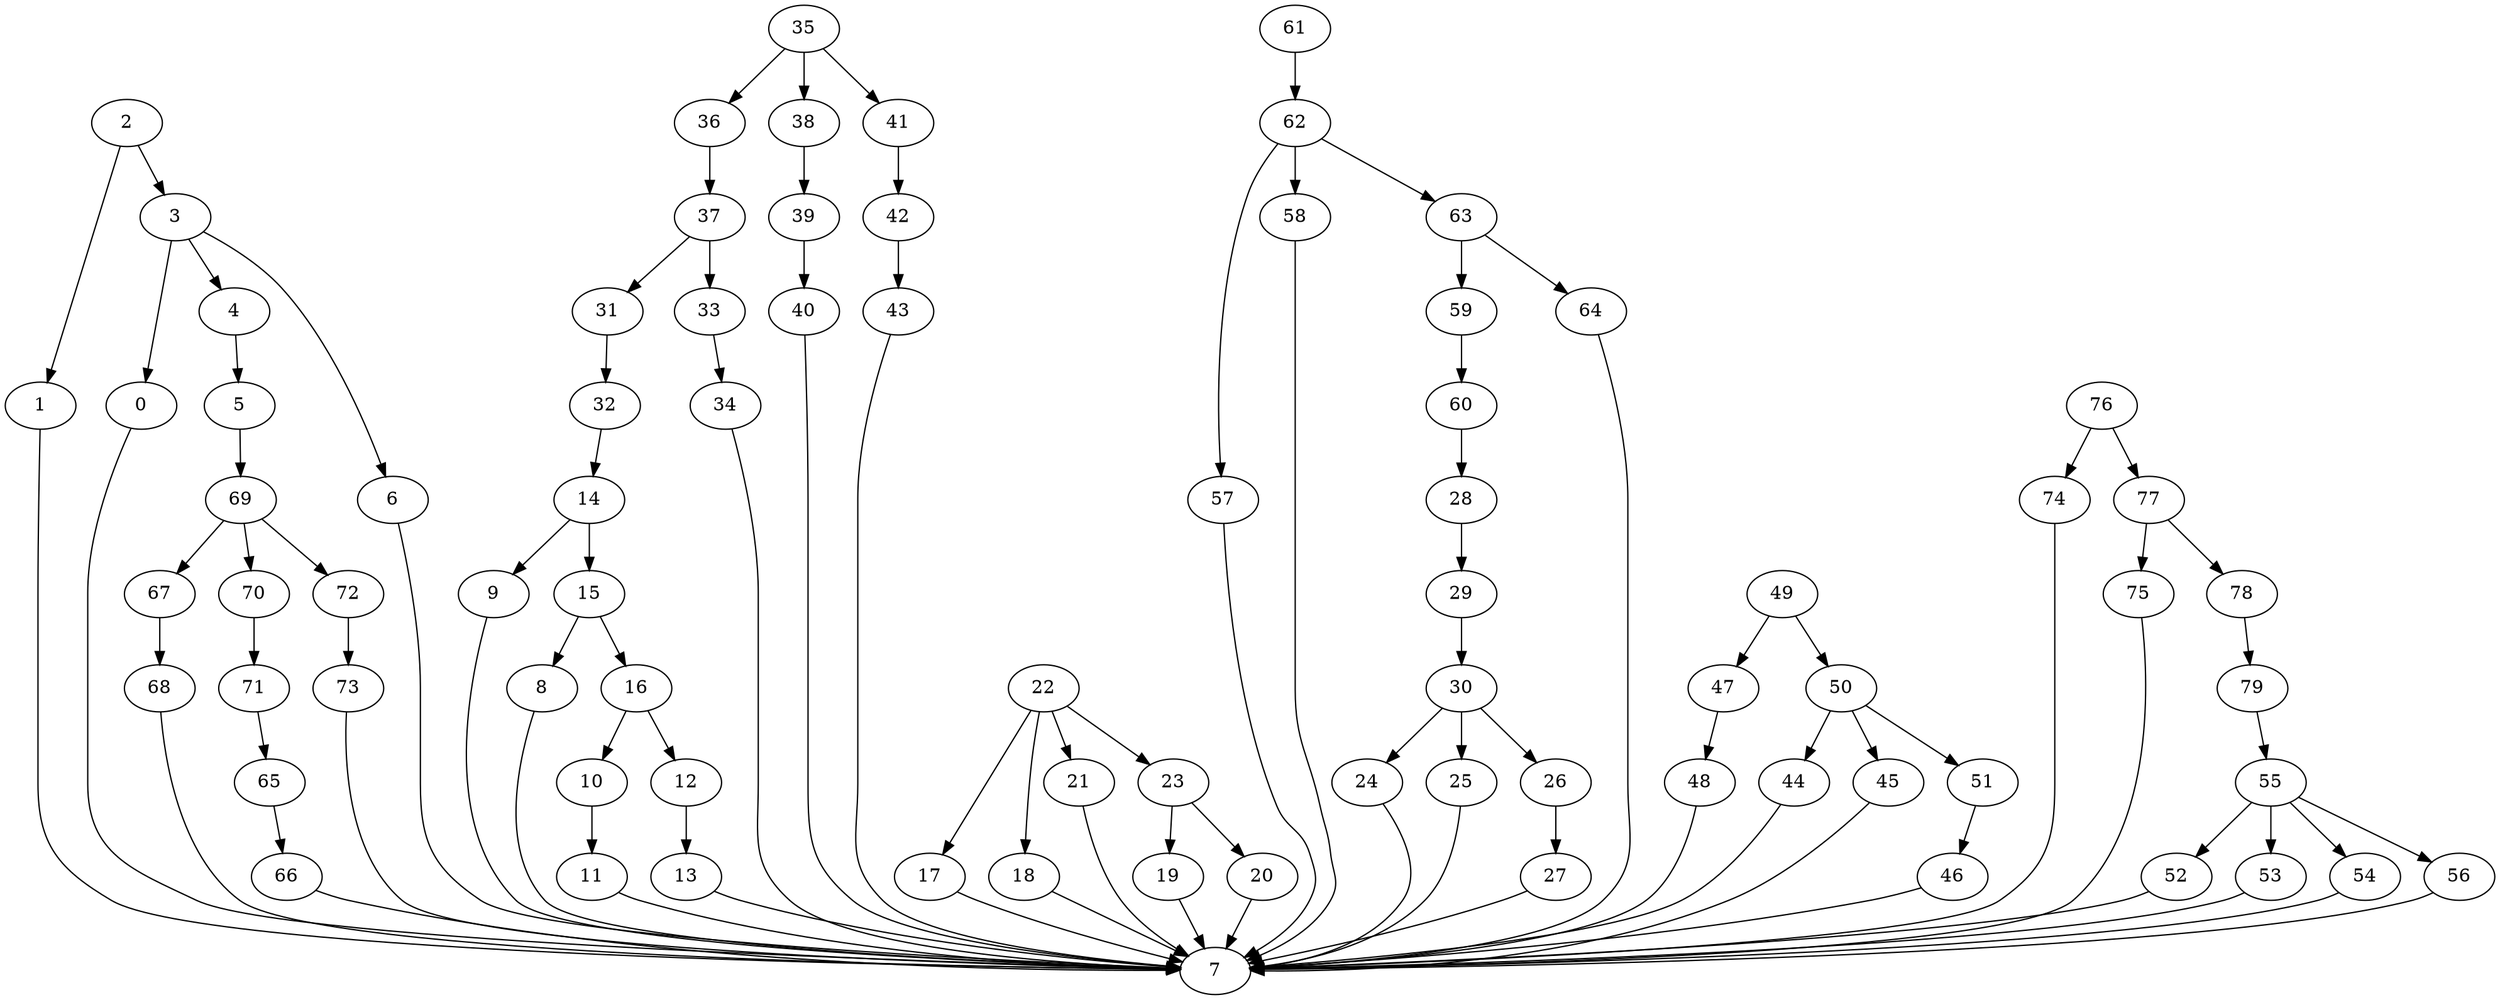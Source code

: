 strict digraph  {
0 [exec=100];
1 [exec=155];
2 [exec=187];
3 [exec=188];
4 [exec=74];
5 [exec=99];
6 [exec=194];
7 [exec=191];
8 [exec=163];
9 [exec=74];
10 [exec=100];
11 [exec=124];
12 [exec=74];
13 [exec=61];
14 [exec=200];
15 [exec=101];
16 [exec=142];
17 [exec=112];
18 [exec=160];
19 [exec=127];
20 [exec=141];
21 [exec=200];
22 [exec=80];
23 [exec=72];
24 [exec=103];
25 [exec=183];
26 [exec=53];
27 [exec=98];
28 [exec=93];
29 [exec=54];
30 [exec=135];
31 [exec=185];
32 [exec=149];
33 [exec=124];
34 [exec=82];
35 [exec=175];
36 [exec=63];
37 [exec=97];
38 [exec=158];
39 [exec=151];
40 [exec=74];
41 [exec=162];
42 [exec=112];
43 [exec=72];
44 [exec=182];
45 [exec=159];
46 [exec=170];
47 [exec=127];
48 [exec=154];
49 [exec=71];
50 [exec=99];
51 [exec=118];
52 [exec=195];
53 [exec=78];
54 [exec=144];
55 [exec=142];
56 [exec=177];
57 [exec=184];
58 [exec=175];
59 [exec=69];
60 [exec=170];
61 [exec=109];
62 [exec=75];
63 [exec=144];
64 [exec=142];
65 [exec=74];
66 [exec=76];
67 [exec=61];
68 [exec=172];
69 [exec=168];
70 [exec=67];
71 [exec=57];
72 [exec=191];
73 [exec=82];
74 [exec=172];
75 [exec=162];
76 [exec=164];
77 [exec=192];
78 [exec=120];
79 [exec=172];
0 -> 7  [comm=12];
1 -> 7  [comm=18];
2 -> 3  [comm=12];
2 -> 1  [comm=14];
3 -> 0  [comm=7];
3 -> 4  [comm=20];
3 -> 6  [comm=7];
4 -> 5  [comm=6];
5 -> 69  [comm=10];
6 -> 7  [comm=19];
8 -> 7  [comm=8];
9 -> 7  [comm=8];
10 -> 11  [comm=10];
11 -> 7  [comm=6];
12 -> 13  [comm=5];
13 -> 7  [comm=18];
14 -> 15  [comm=14];
14 -> 9  [comm=13];
15 -> 16  [comm=19];
15 -> 8  [comm=12];
16 -> 10  [comm=11];
16 -> 12  [comm=11];
17 -> 7  [comm=13];
18 -> 7  [comm=5];
19 -> 7  [comm=13];
20 -> 7  [comm=15];
21 -> 7  [comm=7];
22 -> 23  [comm=6];
22 -> 17  [comm=16];
22 -> 18  [comm=16];
22 -> 21  [comm=8];
23 -> 19  [comm=12];
23 -> 20  [comm=5];
24 -> 7  [comm=16];
25 -> 7  [comm=15];
26 -> 27  [comm=18];
27 -> 7  [comm=6];
28 -> 29  [comm=16];
29 -> 30  [comm=9];
30 -> 24  [comm=5];
30 -> 25  [comm=5];
30 -> 26  [comm=15];
31 -> 32  [comm=7];
32 -> 14  [comm=20];
33 -> 34  [comm=5];
34 -> 7  [comm=19];
35 -> 36  [comm=13];
35 -> 38  [comm=7];
35 -> 41  [comm=13];
36 -> 37  [comm=12];
37 -> 31  [comm=9];
37 -> 33  [comm=9];
38 -> 39  [comm=18];
39 -> 40  [comm=10];
40 -> 7  [comm=12];
41 -> 42  [comm=17];
42 -> 43  [comm=18];
43 -> 7  [comm=20];
44 -> 7  [comm=13];
45 -> 7  [comm=13];
46 -> 7  [comm=9];
47 -> 48  [comm=14];
48 -> 7  [comm=6];
49 -> 50  [comm=11];
49 -> 47  [comm=19];
50 -> 51  [comm=8];
50 -> 44  [comm=10];
50 -> 45  [comm=8];
51 -> 46  [comm=5];
52 -> 7  [comm=10];
53 -> 7  [comm=8];
54 -> 7  [comm=9];
55 -> 56  [comm=17];
55 -> 52  [comm=20];
55 -> 53  [comm=20];
55 -> 54  [comm=20];
56 -> 7  [comm=11];
57 -> 7  [comm=17];
58 -> 7  [comm=9];
59 -> 60  [comm=19];
60 -> 28  [comm=5];
61 -> 62  [comm=15];
62 -> 63  [comm=18];
62 -> 57  [comm=13];
62 -> 58  [comm=15];
63 -> 64  [comm=9];
63 -> 59  [comm=14];
64 -> 7  [comm=16];
65 -> 66  [comm=16];
66 -> 7  [comm=12];
67 -> 68  [comm=5];
68 -> 7  [comm=14];
69 -> 70  [comm=10];
69 -> 67  [comm=7];
69 -> 72  [comm=18];
70 -> 71  [comm=12];
71 -> 65  [comm=7];
72 -> 73  [comm=11];
73 -> 7  [comm=17];
74 -> 7  [comm=18];
75 -> 7  [comm=9];
76 -> 77  [comm=9];
76 -> 74  [comm=6];
77 -> 75  [comm=20];
77 -> 78  [comm=16];
78 -> 79  [comm=15];
79 -> 55  [comm=17];
}

